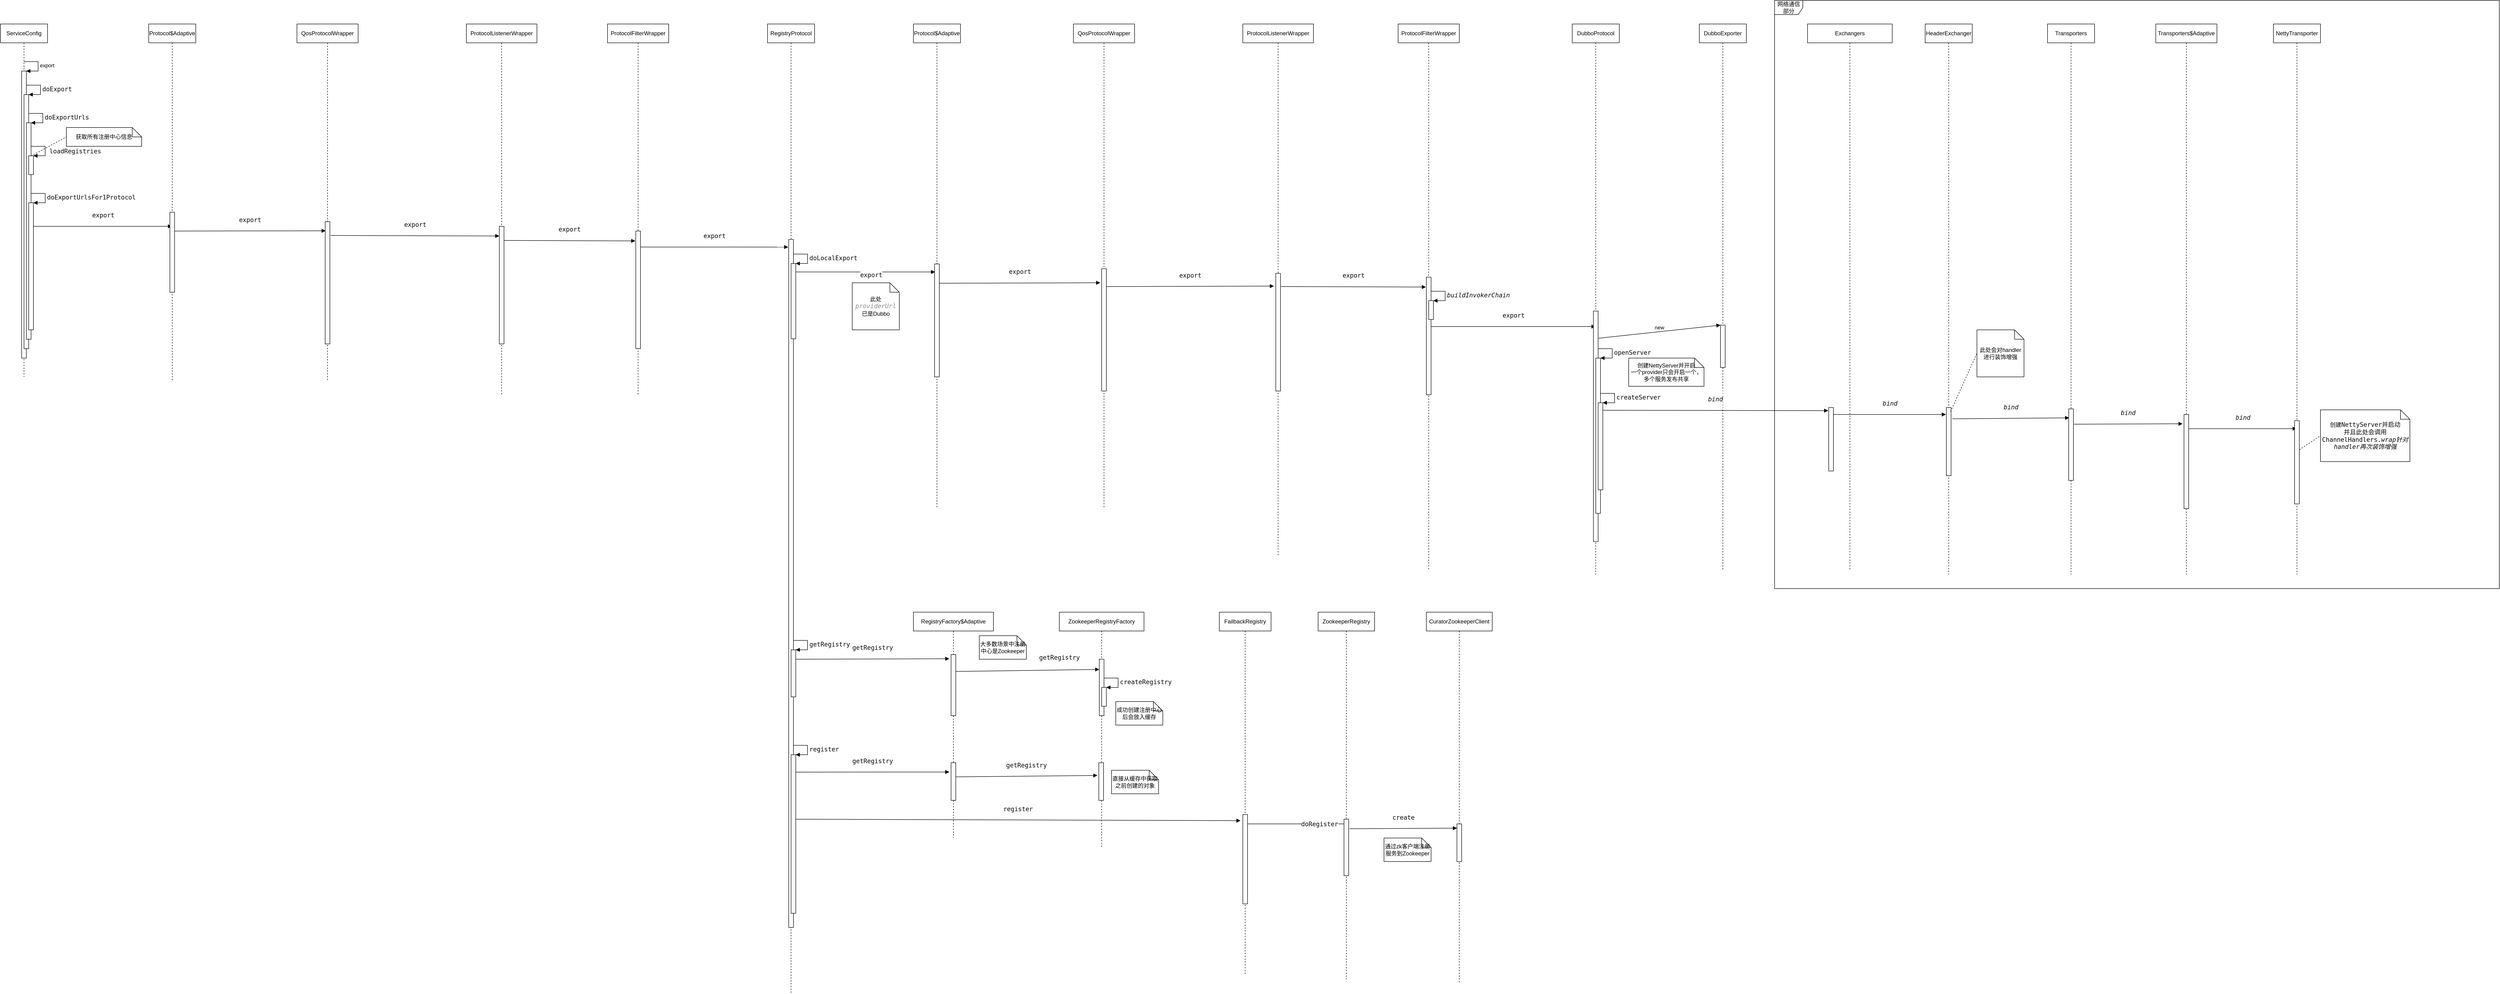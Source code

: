 <mxfile version="20.2.3" type="github">
  <diagram id="Pb9lv38IHQtQsVFljM-k" name="Page-1">
    <mxGraphModel dx="1731" dy="1007" grid="1" gridSize="10" guides="1" tooltips="1" connect="1" arrows="1" fold="1" page="1" pageScale="1" pageWidth="850" pageHeight="1100" math="0" shadow="0">
      <root>
        <mxCell id="0" />
        <mxCell id="1" parent="0" />
        <mxCell id="NNi6yRZVvPSZJpoD0l9T-1" value="ServiceConfig" style="shape=umlLifeline;perimeter=lifelinePerimeter;whiteSpace=wrap;html=1;container=1;collapsible=0;recursiveResize=0;outlineConnect=0;" vertex="1" parent="1">
          <mxGeometry x="60" y="70" width="100" height="750" as="geometry" />
        </mxCell>
        <mxCell id="NNi6yRZVvPSZJpoD0l9T-2" value="" style="html=1;points=[];perimeter=orthogonalPerimeter;" vertex="1" parent="NNi6yRZVvPSZJpoD0l9T-1">
          <mxGeometry x="45" y="100" width="10" height="610" as="geometry" />
        </mxCell>
        <mxCell id="NNi6yRZVvPSZJpoD0l9T-3" value="export" style="edgeStyle=orthogonalEdgeStyle;html=1;align=left;spacingLeft=2;endArrow=block;rounded=0;entryX=1;entryY=0;" edge="1" target="NNi6yRZVvPSZJpoD0l9T-2" parent="NNi6yRZVvPSZJpoD0l9T-1">
          <mxGeometry relative="1" as="geometry">
            <mxPoint x="50" y="80" as="sourcePoint" />
            <Array as="points">
              <mxPoint x="80" y="80" />
            </Array>
          </mxGeometry>
        </mxCell>
        <mxCell id="NNi6yRZVvPSZJpoD0l9T-4" value="" style="html=1;points=[];perimeter=orthogonalPerimeter;" vertex="1" parent="NNi6yRZVvPSZJpoD0l9T-1">
          <mxGeometry x="50" y="150" width="10" height="540" as="geometry" />
        </mxCell>
        <mxCell id="NNi6yRZVvPSZJpoD0l9T-5" value="&lt;pre style=&quot;color: rgb(8, 8, 8); font-family: &amp;quot;JetBrains Mono&amp;quot;, monospace; font-size: 9.8pt;&quot;&gt;doExport&lt;/pre&gt;" style="edgeStyle=orthogonalEdgeStyle;html=1;align=left;spacingLeft=2;endArrow=block;rounded=0;entryX=1;entryY=0;" edge="1" target="NNi6yRZVvPSZJpoD0l9T-4" parent="NNi6yRZVvPSZJpoD0l9T-1">
          <mxGeometry relative="1" as="geometry">
            <mxPoint x="55" y="130" as="sourcePoint" />
            <Array as="points">
              <mxPoint x="85" y="130" />
            </Array>
          </mxGeometry>
        </mxCell>
        <mxCell id="NNi6yRZVvPSZJpoD0l9T-6" value="" style="html=1;points=[];perimeter=orthogonalPerimeter;" vertex="1" parent="NNi6yRZVvPSZJpoD0l9T-1">
          <mxGeometry x="55" y="210" width="10" height="460" as="geometry" />
        </mxCell>
        <mxCell id="NNi6yRZVvPSZJpoD0l9T-7" value="&lt;pre style=&quot;color: rgb(8, 8, 8); font-family: &amp;quot;JetBrains Mono&amp;quot;, monospace; font-size: 9.8pt;&quot;&gt;doExportUrls&lt;/pre&gt;" style="edgeStyle=orthogonalEdgeStyle;html=1;align=left;spacingLeft=2;endArrow=block;rounded=0;entryX=1;entryY=0;" edge="1" target="NNi6yRZVvPSZJpoD0l9T-6" parent="NNi6yRZVvPSZJpoD0l9T-1">
          <mxGeometry relative="1" as="geometry">
            <mxPoint x="60" y="190" as="sourcePoint" />
            <Array as="points">
              <mxPoint x="90" y="190" />
            </Array>
          </mxGeometry>
        </mxCell>
        <mxCell id="NNi6yRZVvPSZJpoD0l9T-8" value="" style="html=1;points=[];perimeter=orthogonalPerimeter;" vertex="1" parent="NNi6yRZVvPSZJpoD0l9T-1">
          <mxGeometry x="60" y="280" width="10" height="40" as="geometry" />
        </mxCell>
        <mxCell id="NNi6yRZVvPSZJpoD0l9T-9" value="&lt;pre style=&quot;color: rgb(8, 8, 8); font-family: &amp;quot;JetBrains Mono&amp;quot;, monospace; font-size: 9.8pt;&quot;&gt;&lt;pre style=&quot;font-family: &amp;quot;JetBrains Mono&amp;quot;, monospace; font-size: 9.8pt;&quot;&gt;loadRegistries&lt;/pre&gt;&lt;/pre&gt;" style="edgeStyle=orthogonalEdgeStyle;html=1;align=left;spacingLeft=2;endArrow=block;rounded=0;entryX=1;entryY=0;" edge="1" target="NNi6yRZVvPSZJpoD0l9T-8" parent="NNi6yRZVvPSZJpoD0l9T-1">
          <mxGeometry x="0.067" y="5" relative="1" as="geometry">
            <mxPoint x="65" y="260" as="sourcePoint" />
            <Array as="points">
              <mxPoint x="95" y="260" />
            </Array>
            <mxPoint as="offset" />
          </mxGeometry>
        </mxCell>
        <mxCell id="NNi6yRZVvPSZJpoD0l9T-10" value="" style="html=1;points=[];perimeter=orthogonalPerimeter;" vertex="1" parent="NNi6yRZVvPSZJpoD0l9T-1">
          <mxGeometry x="60" y="380" width="10" height="270" as="geometry" />
        </mxCell>
        <mxCell id="NNi6yRZVvPSZJpoD0l9T-11" value="&lt;pre style=&quot;color: rgb(8, 8, 8); font-family: &amp;quot;JetBrains Mono&amp;quot;, monospace; font-size: 9.8pt;&quot;&gt;doExportUrlsFor1Protocol&lt;/pre&gt;" style="edgeStyle=orthogonalEdgeStyle;html=1;align=left;spacingLeft=2;endArrow=block;rounded=0;entryX=1;entryY=0;" edge="1" target="NNi6yRZVvPSZJpoD0l9T-10" parent="NNi6yRZVvPSZJpoD0l9T-1">
          <mxGeometry relative="1" as="geometry">
            <mxPoint x="65" y="360" as="sourcePoint" />
            <Array as="points">
              <mxPoint x="95" y="360" />
            </Array>
          </mxGeometry>
        </mxCell>
        <mxCell id="NNi6yRZVvPSZJpoD0l9T-16" value="&lt;pre style=&quot;color: rgb(8, 8, 8); font-family: &amp;quot;JetBrains Mono&amp;quot;, monospace; font-size: 9.8pt;&quot;&gt;export&lt;/pre&gt;" style="html=1;verticalAlign=bottom;endArrow=block;rounded=0;" edge="1" parent="NNi6yRZVvPSZJpoD0l9T-1" target="NNi6yRZVvPSZJpoD0l9T-14">
          <mxGeometry width="80" relative="1" as="geometry">
            <mxPoint x="70" y="430" as="sourcePoint" />
            <mxPoint x="150" y="430" as="targetPoint" />
          </mxGeometry>
        </mxCell>
        <mxCell id="NNi6yRZVvPSZJpoD0l9T-12" value="获取所有注册中心信息" style="shape=note;size=20;whiteSpace=wrap;html=1;" vertex="1" parent="1">
          <mxGeometry x="200" y="290" width="160" height="40" as="geometry" />
        </mxCell>
        <mxCell id="NNi6yRZVvPSZJpoD0l9T-13" value="" style="endArrow=none;dashed=1;html=1;rounded=0;exitX=0.5;exitY=0.013;exitDx=0;exitDy=0;exitPerimeter=0;entryX=0;entryY=0.5;entryDx=0;entryDy=0;entryPerimeter=0;" edge="1" parent="1" source="NNi6yRZVvPSZJpoD0l9T-8" target="NNi6yRZVvPSZJpoD0l9T-12">
          <mxGeometry width="50" height="50" relative="1" as="geometry">
            <mxPoint x="210" y="410" as="sourcePoint" />
            <mxPoint x="260" y="360" as="targetPoint" />
          </mxGeometry>
        </mxCell>
        <mxCell id="NNi6yRZVvPSZJpoD0l9T-14" value="Protocol$Adaptive" style="shape=umlLifeline;perimeter=lifelinePerimeter;whiteSpace=wrap;html=1;container=1;collapsible=0;recursiveResize=0;outlineConnect=0;" vertex="1" parent="1">
          <mxGeometry x="375" y="70" width="100" height="760" as="geometry" />
        </mxCell>
        <mxCell id="NNi6yRZVvPSZJpoD0l9T-15" value="" style="html=1;points=[];perimeter=orthogonalPerimeter;" vertex="1" parent="NNi6yRZVvPSZJpoD0l9T-14">
          <mxGeometry x="45" y="400" width="10" height="170" as="geometry" />
        </mxCell>
        <mxCell id="NNi6yRZVvPSZJpoD0l9T-18" value="&lt;pre style=&quot;color: rgb(8, 8, 8); font-family: &amp;quot;JetBrains Mono&amp;quot;, monospace; font-size: 9.8pt;&quot;&gt;export&lt;/pre&gt;" style="html=1;verticalAlign=bottom;endArrow=block;rounded=0;entryX=0.1;entryY=0.075;entryDx=0;entryDy=0;entryPerimeter=0;" edge="1" parent="NNi6yRZVvPSZJpoD0l9T-14" target="NNi6yRZVvPSZJpoD0l9T-19">
          <mxGeometry width="80" relative="1" as="geometry">
            <mxPoint x="55" y="440" as="sourcePoint" />
            <mxPoint x="135" y="440" as="targetPoint" />
          </mxGeometry>
        </mxCell>
        <mxCell id="NNi6yRZVvPSZJpoD0l9T-17" value="QosProtocolWrapper" style="shape=umlLifeline;perimeter=lifelinePerimeter;whiteSpace=wrap;html=1;container=1;collapsible=0;recursiveResize=0;outlineConnect=0;" vertex="1" parent="1">
          <mxGeometry x="690" y="70" width="130" height="760" as="geometry" />
        </mxCell>
        <mxCell id="NNi6yRZVvPSZJpoD0l9T-19" value="" style="html=1;points=[];perimeter=orthogonalPerimeter;" vertex="1" parent="NNi6yRZVvPSZJpoD0l9T-17">
          <mxGeometry x="60" y="420" width="10" height="260" as="geometry" />
        </mxCell>
        <mxCell id="NNi6yRZVvPSZJpoD0l9T-20" value="ProtocolListenerWrapper" style="shape=umlLifeline;perimeter=lifelinePerimeter;whiteSpace=wrap;html=1;container=1;collapsible=0;recursiveResize=0;outlineConnect=0;" vertex="1" parent="1">
          <mxGeometry x="1050" y="70" width="150" height="790" as="geometry" />
        </mxCell>
        <mxCell id="NNi6yRZVvPSZJpoD0l9T-22" value="" style="html=1;points=[];perimeter=orthogonalPerimeter;" vertex="1" parent="NNi6yRZVvPSZJpoD0l9T-20">
          <mxGeometry x="70" y="430" width="10" height="250" as="geometry" />
        </mxCell>
        <mxCell id="NNi6yRZVvPSZJpoD0l9T-25" value="&lt;pre style=&quot;color: rgb(8, 8, 8); font-family: &amp;quot;JetBrains Mono&amp;quot;, monospace; font-size: 9.8pt;&quot;&gt;export&lt;/pre&gt;" style="html=1;verticalAlign=bottom;endArrow=block;rounded=0;entryX=-0.1;entryY=0.084;entryDx=0;entryDy=0;entryPerimeter=0;" edge="1" parent="NNi6yRZVvPSZJpoD0l9T-20" target="NNi6yRZVvPSZJpoD0l9T-24">
          <mxGeometry width="80" relative="1" as="geometry">
            <mxPoint x="80" y="460" as="sourcePoint" />
            <mxPoint x="160" y="460" as="targetPoint" />
          </mxGeometry>
        </mxCell>
        <mxCell id="NNi6yRZVvPSZJpoD0l9T-21" value="ProtocolFilterWrapper" style="shape=umlLifeline;perimeter=lifelinePerimeter;whiteSpace=wrap;html=1;container=1;collapsible=0;recursiveResize=0;outlineConnect=0;" vertex="1" parent="1">
          <mxGeometry x="1350" y="70" width="130" height="790" as="geometry" />
        </mxCell>
        <mxCell id="NNi6yRZVvPSZJpoD0l9T-24" value="" style="html=1;points=[];perimeter=orthogonalPerimeter;" vertex="1" parent="NNi6yRZVvPSZJpoD0l9T-21">
          <mxGeometry x="60" y="440" width="10" height="250" as="geometry" />
        </mxCell>
        <mxCell id="NNi6yRZVvPSZJpoD0l9T-28" value="&lt;pre style=&quot;color: rgb(8, 8, 8); font-family: &amp;quot;JetBrains Mono&amp;quot;, monospace; font-size: 9.8pt;&quot;&gt;export&lt;/pre&gt;" style="html=1;verticalAlign=bottom;endArrow=block;rounded=0;entryX=-0.1;entryY=0.088;entryDx=0;entryDy=0;entryPerimeter=0;" edge="1" parent="NNi6yRZVvPSZJpoD0l9T-21">
          <mxGeometry width="80" relative="1" as="geometry">
            <mxPoint x="70" y="474" as="sourcePoint" />
            <mxPoint x="384" y="474.08" as="targetPoint" />
          </mxGeometry>
        </mxCell>
        <mxCell id="NNi6yRZVvPSZJpoD0l9T-23" value="&lt;pre style=&quot;color: rgb(8, 8, 8); font-family: &amp;quot;JetBrains Mono&amp;quot;, monospace; font-size: 9.8pt;&quot;&gt;export&lt;/pre&gt;" style="html=1;verticalAlign=bottom;endArrow=block;rounded=0;entryX=0;entryY=0.082;entryDx=0;entryDy=0;entryPerimeter=0;exitX=1.2;exitY=0.113;exitDx=0;exitDy=0;exitPerimeter=0;" edge="1" parent="1" source="NNi6yRZVvPSZJpoD0l9T-19" target="NNi6yRZVvPSZJpoD0l9T-22">
          <mxGeometry width="80" relative="1" as="geometry">
            <mxPoint x="780" y="521" as="sourcePoint" />
            <mxPoint x="860" y="520" as="targetPoint" />
          </mxGeometry>
        </mxCell>
        <mxCell id="NNi6yRZVvPSZJpoD0l9T-26" value="RegistryProtocol" style="shape=umlLifeline;perimeter=lifelinePerimeter;whiteSpace=wrap;html=1;container=1;collapsible=0;recursiveResize=0;outlineConnect=0;" vertex="1" parent="1">
          <mxGeometry x="1690" y="70" width="100" height="2060" as="geometry" />
        </mxCell>
        <mxCell id="NNi6yRZVvPSZJpoD0l9T-27" value="" style="html=1;points=[];perimeter=orthogonalPerimeter;" vertex="1" parent="NNi6yRZVvPSZJpoD0l9T-26">
          <mxGeometry x="45" y="458" width="10" height="1462" as="geometry" />
        </mxCell>
        <mxCell id="NNi6yRZVvPSZJpoD0l9T-31" value="" style="html=1;points=[];perimeter=orthogonalPerimeter;" vertex="1" parent="NNi6yRZVvPSZJpoD0l9T-26">
          <mxGeometry x="50" y="509" width="10" height="160" as="geometry" />
        </mxCell>
        <mxCell id="NNi6yRZVvPSZJpoD0l9T-32" value="&lt;pre style=&quot;color: rgb(8, 8, 8); font-family: &amp;quot;JetBrains Mono&amp;quot;, monospace; font-size: 9.8pt;&quot;&gt;doLocalExport&lt;/pre&gt;" style="edgeStyle=orthogonalEdgeStyle;html=1;align=left;spacingLeft=2;endArrow=block;rounded=0;entryX=1;entryY=0;" edge="1" target="NNi6yRZVvPSZJpoD0l9T-31" parent="NNi6yRZVvPSZJpoD0l9T-26">
          <mxGeometry relative="1" as="geometry">
            <mxPoint x="55" y="489" as="sourcePoint" />
            <Array as="points">
              <mxPoint x="85" y="489" />
            </Array>
          </mxGeometry>
        </mxCell>
        <mxCell id="NNi6yRZVvPSZJpoD0l9T-35" value="&lt;pre style=&quot;color: rgb(8, 8, 8); font-family: &amp;quot;JetBrains Mono&amp;quot;, monospace; font-size: 9.8pt;&quot;&gt;export&lt;/pre&gt;" style="html=1;verticalAlign=bottom;endArrow=block;rounded=0;entryX=0.1;entryY=0.067;entryDx=0;entryDy=0;entryPerimeter=0;" edge="1" parent="NNi6yRZVvPSZJpoD0l9T-26">
          <mxGeometry x="0.081" y="-30" width="80" relative="1" as="geometry">
            <mxPoint x="60" y="527" as="sourcePoint" />
            <mxPoint x="356" y="527.05" as="targetPoint" />
            <mxPoint as="offset" />
          </mxGeometry>
        </mxCell>
        <mxCell id="NNi6yRZVvPSZJpoD0l9T-80" value="" style="html=1;points=[];perimeter=orthogonalPerimeter;rounded=0;shadow=0;glass=0;sketch=0;fillStyle=auto;fillColor=default;gradientColor=none;" vertex="1" parent="NNi6yRZVvPSZJpoD0l9T-26">
          <mxGeometry x="50" y="1553" width="10" height="337" as="geometry" />
        </mxCell>
        <mxCell id="NNi6yRZVvPSZJpoD0l9T-81" value="&lt;pre style=&quot;color: rgb(8, 8, 8); font-family: &amp;quot;JetBrains Mono&amp;quot;, monospace; font-size: 9.8pt;&quot;&gt;register&lt;/pre&gt;" style="edgeStyle=orthogonalEdgeStyle;html=1;align=left;spacingLeft=2;endArrow=block;rounded=0;entryX=1;entryY=0;" edge="1" target="NNi6yRZVvPSZJpoD0l9T-80" parent="NNi6yRZVvPSZJpoD0l9T-26">
          <mxGeometry relative="1" as="geometry">
            <mxPoint x="55" y="1533" as="sourcePoint" />
            <Array as="points">
              <mxPoint x="85" y="1533" />
            </Array>
          </mxGeometry>
        </mxCell>
        <mxCell id="NNi6yRZVvPSZJpoD0l9T-82" value="" style="html=1;points=[];perimeter=orthogonalPerimeter;rounded=0;shadow=0;glass=0;sketch=0;fillStyle=auto;fillColor=default;gradientColor=none;" vertex="1" parent="NNi6yRZVvPSZJpoD0l9T-26">
          <mxGeometry x="50" y="1330" width="10" height="100" as="geometry" />
        </mxCell>
        <mxCell id="NNi6yRZVvPSZJpoD0l9T-83" value="&lt;pre style=&quot;color: rgb(8, 8, 8); font-family: &amp;quot;JetBrains Mono&amp;quot;, monospace; font-size: 9.8pt;&quot;&gt;getRegistry&lt;/pre&gt;" style="edgeStyle=orthogonalEdgeStyle;html=1;align=left;spacingLeft=2;endArrow=block;rounded=0;entryX=1;entryY=0;" edge="1" target="NNi6yRZVvPSZJpoD0l9T-82" parent="NNi6yRZVvPSZJpoD0l9T-26">
          <mxGeometry relative="1" as="geometry">
            <mxPoint x="55" y="1310" as="sourcePoint" />
            <Array as="points">
              <mxPoint x="85" y="1310" />
            </Array>
          </mxGeometry>
        </mxCell>
        <mxCell id="NNi6yRZVvPSZJpoD0l9T-86" value="&lt;pre style=&quot;color: rgb(8, 8, 8); font-family: &amp;quot;JetBrains Mono&amp;quot;, monospace; font-size: 9.8pt;&quot;&gt;getRegistry&lt;/pre&gt;" style="html=1;verticalAlign=bottom;endArrow=block;rounded=0;entryX=-0.367;entryY=0.069;entryDx=0;entryDy=0;entryPerimeter=0;" edge="1" parent="NNi6yRZVvPSZJpoD0l9T-26" target="NNi6yRZVvPSZJpoD0l9T-85">
          <mxGeometry width="80" relative="1" as="geometry">
            <mxPoint x="60" y="1350" as="sourcePoint" />
            <mxPoint x="140" y="1350" as="targetPoint" />
          </mxGeometry>
        </mxCell>
        <mxCell id="NNi6yRZVvPSZJpoD0l9T-94" value="&lt;pre style=&quot;color: rgb(8, 8, 8); font-family: &amp;quot;JetBrains Mono&amp;quot;, monospace; font-size: 9.8pt;&quot;&gt;getRegistry&lt;/pre&gt;" style="html=1;verticalAlign=bottom;endArrow=block;rounded=0;entryX=-0.367;entryY=0.246;entryDx=0;entryDy=0;entryPerimeter=0;" edge="1" parent="NNi6yRZVvPSZJpoD0l9T-26" target="NNi6yRZVvPSZJpoD0l9T-93">
          <mxGeometry width="80" relative="1" as="geometry">
            <mxPoint x="60" y="1590" as="sourcePoint" />
            <mxPoint x="140" y="1590" as="targetPoint" />
          </mxGeometry>
        </mxCell>
        <mxCell id="NNi6yRZVvPSZJpoD0l9T-102" value="&lt;pre style=&quot;color: rgb(8, 8, 8); font-family: &amp;quot;JetBrains Mono&amp;quot;, monospace; font-size: 9.8pt;&quot;&gt;register&lt;/pre&gt;" style="html=1;verticalAlign=bottom;endArrow=block;rounded=0;entryX=-0.5;entryY=0.069;entryDx=0;entryDy=0;entryPerimeter=0;" edge="1" parent="NNi6yRZVvPSZJpoD0l9T-26" target="NNi6yRZVvPSZJpoD0l9T-101">
          <mxGeometry width="80" relative="1" as="geometry">
            <mxPoint x="60" y="1690" as="sourcePoint" />
            <mxPoint x="140" y="1690" as="targetPoint" />
          </mxGeometry>
        </mxCell>
        <mxCell id="NNi6yRZVvPSZJpoD0l9T-33" value="Protocol$Adaptive" style="shape=umlLifeline;perimeter=lifelinePerimeter;whiteSpace=wrap;html=1;container=1;collapsible=0;recursiveResize=0;outlineConnect=0;" vertex="1" parent="1">
          <mxGeometry x="2000" y="70" width="100" height="1030" as="geometry" />
        </mxCell>
        <mxCell id="NNi6yRZVvPSZJpoD0l9T-34" value="" style="html=1;points=[];perimeter=orthogonalPerimeter;" vertex="1" parent="NNi6yRZVvPSZJpoD0l9T-33">
          <mxGeometry x="45" y="510" width="10" height="240" as="geometry" />
        </mxCell>
        <mxCell id="NNi6yRZVvPSZJpoD0l9T-36" value="此处&lt;span style=&quot;color: rgb(140, 140, 140); font-style: italic; background-color: rgb(255, 255, 255); font-family: &amp;quot;JetBrains Mono&amp;quot;, monospace; font-size: 9.8pt;&quot;&gt;providerUrl&lt;br&gt;&lt;/span&gt;已是Dubbo&lt;span style=&quot;color: rgb(140, 140, 140); font-style: italic; background-color: rgb(255, 255, 255); font-family: &amp;quot;JetBrains Mono&amp;quot;, monospace; font-size: 9.8pt;&quot;&gt;&lt;br&gt;&lt;/span&gt;" style="shape=note;size=20;whiteSpace=wrap;html=1;" vertex="1" parent="1">
          <mxGeometry x="1870" y="620" width="100" height="100" as="geometry" />
        </mxCell>
        <mxCell id="NNi6yRZVvPSZJpoD0l9T-37" value="QosProtocolWrapper" style="shape=umlLifeline;perimeter=lifelinePerimeter;whiteSpace=wrap;html=1;container=1;collapsible=0;recursiveResize=0;outlineConnect=0;" vertex="1" parent="1">
          <mxGeometry x="2340" y="70" width="130" height="1030" as="geometry" />
        </mxCell>
        <mxCell id="NNi6yRZVvPSZJpoD0l9T-38" value="" style="html=1;points=[];perimeter=orthogonalPerimeter;" vertex="1" parent="NNi6yRZVvPSZJpoD0l9T-37">
          <mxGeometry x="60" y="520" width="10" height="260" as="geometry" />
        </mxCell>
        <mxCell id="NNi6yRZVvPSZJpoD0l9T-48" value="&lt;pre style=&quot;color: rgb(8, 8, 8); font-family: &amp;quot;JetBrains Mono&amp;quot;, monospace; font-size: 9.8pt;&quot;&gt;export&lt;/pre&gt;" style="html=1;verticalAlign=bottom;endArrow=block;rounded=0;entryX=-0.4;entryY=0.108;entryDx=0;entryDy=0;entryPerimeter=0;" edge="1" parent="NNi6yRZVvPSZJpoD0l9T-37" target="NNi6yRZVvPSZJpoD0l9T-40">
          <mxGeometry width="80" relative="1" as="geometry">
            <mxPoint x="70" y="558" as="sourcePoint" />
            <mxPoint x="150" y="558" as="targetPoint" />
          </mxGeometry>
        </mxCell>
        <mxCell id="NNi6yRZVvPSZJpoD0l9T-39" value="ProtocolListenerWrapper" style="shape=umlLifeline;perimeter=lifelinePerimeter;whiteSpace=wrap;html=1;container=1;collapsible=0;recursiveResize=0;outlineConnect=0;" vertex="1" parent="1">
          <mxGeometry x="2700" y="70" width="150" height="1130" as="geometry" />
        </mxCell>
        <mxCell id="NNi6yRZVvPSZJpoD0l9T-40" value="" style="html=1;points=[];perimeter=orthogonalPerimeter;" vertex="1" parent="NNi6yRZVvPSZJpoD0l9T-39">
          <mxGeometry x="70" y="530" width="10" height="250" as="geometry" />
        </mxCell>
        <mxCell id="NNi6yRZVvPSZJpoD0l9T-42" value="ProtocolFilterWrapper" style="shape=umlLifeline;perimeter=lifelinePerimeter;whiteSpace=wrap;html=1;container=1;collapsible=0;recursiveResize=0;outlineConnect=0;" vertex="1" parent="1">
          <mxGeometry x="3030" y="70" width="130" height="1160" as="geometry" />
        </mxCell>
        <mxCell id="NNi6yRZVvPSZJpoD0l9T-43" value="" style="html=1;points=[];perimeter=orthogonalPerimeter;" vertex="1" parent="NNi6yRZVvPSZJpoD0l9T-42">
          <mxGeometry x="60" y="538" width="10" height="250" as="geometry" />
        </mxCell>
        <mxCell id="NNi6yRZVvPSZJpoD0l9T-44" value="&lt;pre style=&quot;color: rgb(8, 8, 8); font-family: &amp;quot;JetBrains Mono&amp;quot;, monospace; font-size: 9.8pt;&quot;&gt;export&lt;/pre&gt;" style="html=1;verticalAlign=bottom;endArrow=block;rounded=0;" edge="1" parent="NNi6yRZVvPSZJpoD0l9T-42" target="NNi6yRZVvPSZJpoD0l9T-49">
          <mxGeometry width="80" relative="1" as="geometry">
            <mxPoint x="70" y="643" as="sourcePoint" />
            <mxPoint x="384" y="643.08" as="targetPoint" />
          </mxGeometry>
        </mxCell>
        <mxCell id="NNi6yRZVvPSZJpoD0l9T-45" value="" style="html=1;points=[];perimeter=orthogonalPerimeter;" vertex="1" parent="NNi6yRZVvPSZJpoD0l9T-42">
          <mxGeometry x="65" y="588" width="10" height="40" as="geometry" />
        </mxCell>
        <mxCell id="NNi6yRZVvPSZJpoD0l9T-46" value="&lt;pre style=&quot;color: rgb(8, 8, 8); font-family: &amp;quot;JetBrains Mono&amp;quot;, monospace; font-size: 9.8pt;&quot;&gt;&lt;span style=&quot;font-style:italic;&quot;&gt;buildInvokerChain&lt;/span&gt;&lt;/pre&gt;" style="edgeStyle=orthogonalEdgeStyle;html=1;align=left;spacingLeft=2;endArrow=block;rounded=0;entryX=1;entryY=0;" edge="1" parent="NNi6yRZVvPSZJpoD0l9T-42" target="NNi6yRZVvPSZJpoD0l9T-45">
          <mxGeometry relative="1" as="geometry">
            <mxPoint x="70" y="568" as="sourcePoint" />
            <Array as="points">
              <mxPoint x="100" y="568" />
            </Array>
          </mxGeometry>
        </mxCell>
        <mxCell id="NNi6yRZVvPSZJpoD0l9T-47" value="&lt;pre style=&quot;color: rgb(8, 8, 8); font-family: &amp;quot;JetBrains Mono&amp;quot;, monospace; font-size: 9.8pt;&quot;&gt;export&lt;/pre&gt;" style="html=1;verticalAlign=bottom;endArrow=block;rounded=0;exitX=1;exitY=0.171;exitDx=0;exitDy=0;exitPerimeter=0;entryX=-0.3;entryY=0.115;entryDx=0;entryDy=0;entryPerimeter=0;" edge="1" parent="1" source="NNi6yRZVvPSZJpoD0l9T-34" target="NNi6yRZVvPSZJpoD0l9T-38">
          <mxGeometry width="80" relative="1" as="geometry">
            <mxPoint x="2070" y="620" as="sourcePoint" />
            <mxPoint x="2150" y="620" as="targetPoint" />
          </mxGeometry>
        </mxCell>
        <mxCell id="NNi6yRZVvPSZJpoD0l9T-41" value="&lt;pre style=&quot;color: rgb(8, 8, 8); font-family: &amp;quot;JetBrains Mono&amp;quot;, monospace; font-size: 9.8pt;&quot;&gt;export&lt;/pre&gt;" style="html=1;verticalAlign=bottom;endArrow=block;rounded=0;entryX=-0.1;entryY=0.084;entryDx=0;entryDy=0;entryPerimeter=0;exitX=1.1;exitY=0.112;exitDx=0;exitDy=0;exitPerimeter=0;" edge="1" parent="1" target="NNi6yRZVvPSZJpoD0l9T-43" source="NNi6yRZVvPSZJpoD0l9T-40">
          <mxGeometry width="80" relative="1" as="geometry">
            <mxPoint x="2810" y="629" as="sourcePoint" />
            <mxPoint x="2860" y="530" as="targetPoint" />
          </mxGeometry>
        </mxCell>
        <mxCell id="NNi6yRZVvPSZJpoD0l9T-49" value="DubboProtocol" style="shape=umlLifeline;perimeter=lifelinePerimeter;whiteSpace=wrap;html=1;container=1;collapsible=0;recursiveResize=0;outlineConnect=0;" vertex="1" parent="1">
          <mxGeometry x="3400" y="70" width="100" height="1170" as="geometry" />
        </mxCell>
        <mxCell id="NNi6yRZVvPSZJpoD0l9T-50" value="" style="html=1;points=[];perimeter=orthogonalPerimeter;" vertex="1" parent="NNi6yRZVvPSZJpoD0l9T-49">
          <mxGeometry x="45" y="610" width="10" height="490" as="geometry" />
        </mxCell>
        <mxCell id="NNi6yRZVvPSZJpoD0l9T-54" value="" style="html=1;points=[];perimeter=orthogonalPerimeter;" vertex="1" parent="NNi6yRZVvPSZJpoD0l9T-49">
          <mxGeometry x="50" y="710" width="10" height="330" as="geometry" />
        </mxCell>
        <mxCell id="NNi6yRZVvPSZJpoD0l9T-55" value="&lt;pre style=&quot;color: rgb(8, 8, 8); font-family: &amp;quot;JetBrains Mono&amp;quot;, monospace; font-size: 9.8pt;&quot;&gt;openServer&lt;/pre&gt;" style="edgeStyle=orthogonalEdgeStyle;html=1;align=left;spacingLeft=2;endArrow=block;rounded=0;entryX=1;entryY=0;" edge="1" target="NNi6yRZVvPSZJpoD0l9T-54" parent="NNi6yRZVvPSZJpoD0l9T-49">
          <mxGeometry relative="1" as="geometry">
            <mxPoint x="55" y="690" as="sourcePoint" />
            <Array as="points">
              <mxPoint x="85" y="690" />
            </Array>
          </mxGeometry>
        </mxCell>
        <mxCell id="NNi6yRZVvPSZJpoD0l9T-57" value="" style="html=1;points=[];perimeter=orthogonalPerimeter;" vertex="1" parent="NNi6yRZVvPSZJpoD0l9T-49">
          <mxGeometry x="55" y="805" width="10" height="185" as="geometry" />
        </mxCell>
        <mxCell id="NNi6yRZVvPSZJpoD0l9T-58" value="&lt;pre style=&quot;color: rgb(8, 8, 8); font-family: &amp;quot;JetBrains Mono&amp;quot;, monospace; font-size: 9.8pt;&quot;&gt;createServer&lt;/pre&gt;" style="edgeStyle=orthogonalEdgeStyle;html=1;align=left;spacingLeft=2;endArrow=block;rounded=0;entryX=1;entryY=0;" edge="1" target="NNi6yRZVvPSZJpoD0l9T-57" parent="NNi6yRZVvPSZJpoD0l9T-49">
          <mxGeometry relative="1" as="geometry">
            <mxPoint x="60" y="785" as="sourcePoint" />
            <Array as="points">
              <mxPoint x="90" y="785" />
            </Array>
          </mxGeometry>
        </mxCell>
        <mxCell id="NNi6yRZVvPSZJpoD0l9T-51" value="DubboExporter" style="shape=umlLifeline;perimeter=lifelinePerimeter;whiteSpace=wrap;html=1;container=1;collapsible=0;recursiveResize=0;outlineConnect=0;" vertex="1" parent="1">
          <mxGeometry x="3670" y="70" width="100" height="1160" as="geometry" />
        </mxCell>
        <mxCell id="NNi6yRZVvPSZJpoD0l9T-52" value="" style="html=1;points=[];perimeter=orthogonalPerimeter;" vertex="1" parent="NNi6yRZVvPSZJpoD0l9T-51">
          <mxGeometry x="45" y="640" width="10" height="90" as="geometry" />
        </mxCell>
        <mxCell id="NNi6yRZVvPSZJpoD0l9T-53" value="new" style="html=1;verticalAlign=bottom;endArrow=block;rounded=0;exitX=1.1;exitY=0.118;exitDx=0;exitDy=0;exitPerimeter=0;entryX=0;entryY=0;entryDx=0;entryDy=0;entryPerimeter=0;" edge="1" parent="1" source="NNi6yRZVvPSZJpoD0l9T-50" target="NNi6yRZVvPSZJpoD0l9T-52">
          <mxGeometry width="80" relative="1" as="geometry">
            <mxPoint x="3460" y="720" as="sourcePoint" />
            <mxPoint x="3540" y="720" as="targetPoint" />
          </mxGeometry>
        </mxCell>
        <mxCell id="NNi6yRZVvPSZJpoD0l9T-56" value="创建NettyServer并开启&lt;br&gt;一个provider只会开启一个，多个服务发布共享" style="shape=note;size=20;whiteSpace=wrap;html=1;" vertex="1" parent="1">
          <mxGeometry x="3520" y="780" width="160" height="60" as="geometry" />
        </mxCell>
        <mxCell id="NNi6yRZVvPSZJpoD0l9T-59" value="Exchangers" style="shape=umlLifeline;perimeter=lifelinePerimeter;whiteSpace=wrap;html=1;container=1;collapsible=0;recursiveResize=0;outlineConnect=0;" vertex="1" parent="1">
          <mxGeometry x="3900" y="70" width="180" height="1160" as="geometry" />
        </mxCell>
        <mxCell id="NNi6yRZVvPSZJpoD0l9T-60" value="" style="html=1;points=[];perimeter=orthogonalPerimeter;" vertex="1" parent="NNi6yRZVvPSZJpoD0l9T-59">
          <mxGeometry x="45" y="815" width="10" height="135" as="geometry" />
        </mxCell>
        <mxCell id="NNi6yRZVvPSZJpoD0l9T-61" value="&lt;pre style=&quot;color: rgb(8, 8, 8); font-family: &amp;quot;JetBrains Mono&amp;quot;, monospace; font-size: 9.8pt;&quot;&gt;&lt;span style=&quot;font-style:italic;&quot;&gt;bind&lt;/span&gt;&lt;/pre&gt;" style="html=1;verticalAlign=bottom;endArrow=block;rounded=0;exitX=1;exitY=0.086;exitDx=0;exitDy=0;exitPerimeter=0;entryX=-0.1;entryY=0.05;entryDx=0;entryDy=0;entryPerimeter=0;" edge="1" parent="1" source="NNi6yRZVvPSZJpoD0l9T-57" target="NNi6yRZVvPSZJpoD0l9T-60">
          <mxGeometry width="80" relative="1" as="geometry">
            <mxPoint x="3470" y="890" as="sourcePoint" />
            <mxPoint x="3550" y="890" as="targetPoint" />
          </mxGeometry>
        </mxCell>
        <mxCell id="NNi6yRZVvPSZJpoD0l9T-62" value="HeaderExchanger" style="shape=umlLifeline;perimeter=lifelinePerimeter;whiteSpace=wrap;html=1;container=1;collapsible=0;recursiveResize=0;outlineConnect=0;" vertex="1" parent="1">
          <mxGeometry x="4150" y="70" width="100" height="1170" as="geometry" />
        </mxCell>
        <mxCell id="NNi6yRZVvPSZJpoD0l9T-63" value="" style="html=1;points=[];perimeter=orthogonalPerimeter;" vertex="1" parent="NNi6yRZVvPSZJpoD0l9T-62">
          <mxGeometry x="45" y="815" width="10" height="145" as="geometry" />
        </mxCell>
        <mxCell id="NNi6yRZVvPSZJpoD0l9T-64" value="&lt;pre style=&quot;color: rgb(8, 8, 8); font-family: &amp;quot;JetBrains Mono&amp;quot;, monospace; font-size: 9.8pt;&quot;&gt;&lt;span style=&quot;font-style:italic;&quot;&gt;bind&lt;/span&gt;&lt;/pre&gt;" style="html=1;verticalAlign=bottom;endArrow=block;rounded=0;entryX=-0.1;entryY=0.103;entryDx=0;entryDy=0;entryPerimeter=0;" edge="1" parent="1" source="NNi6yRZVvPSZJpoD0l9T-60" target="NNi6yRZVvPSZJpoD0l9T-63">
          <mxGeometry width="80" relative="1" as="geometry">
            <mxPoint x="3960" y="900" as="sourcePoint" />
            <mxPoint x="4040" y="900" as="targetPoint" />
          </mxGeometry>
        </mxCell>
        <mxCell id="NNi6yRZVvPSZJpoD0l9T-65" value="Transporters" style="shape=umlLifeline;perimeter=lifelinePerimeter;whiteSpace=wrap;html=1;container=1;collapsible=0;recursiveResize=0;outlineConnect=0;" vertex="1" parent="1">
          <mxGeometry x="4410" y="70" width="100" height="1170" as="geometry" />
        </mxCell>
        <mxCell id="NNi6yRZVvPSZJpoD0l9T-66" value="" style="html=1;points=[];perimeter=orthogonalPerimeter;" vertex="1" parent="NNi6yRZVvPSZJpoD0l9T-65">
          <mxGeometry x="45" y="818" width="10" height="152" as="geometry" />
        </mxCell>
        <mxCell id="NNi6yRZVvPSZJpoD0l9T-67" value="&lt;pre style=&quot;color: rgb(8, 8, 8); font-family: &amp;quot;JetBrains Mono&amp;quot;, monospace; font-size: 9.8pt;&quot;&gt;&lt;span style=&quot;font-style: italic;&quot;&gt;bind&lt;/span&gt;&lt;/pre&gt;" style="html=1;verticalAlign=bottom;endArrow=block;rounded=0;exitX=1.3;exitY=0.166;exitDx=0;exitDy=0;exitPerimeter=0;entryX=0.1;entryY=0.125;entryDx=0;entryDy=0;entryPerimeter=0;" edge="1" parent="1" source="NNi6yRZVvPSZJpoD0l9T-63" target="NNi6yRZVvPSZJpoD0l9T-66">
          <mxGeometry width="80" relative="1" as="geometry">
            <mxPoint x="4210" y="910" as="sourcePoint" />
            <mxPoint x="4290" y="910" as="targetPoint" />
          </mxGeometry>
        </mxCell>
        <mxCell id="NNi6yRZVvPSZJpoD0l9T-68" value="Transporters$Adaptive" style="shape=umlLifeline;perimeter=lifelinePerimeter;whiteSpace=wrap;html=1;container=1;collapsible=0;recursiveResize=0;outlineConnect=0;" vertex="1" parent="1">
          <mxGeometry x="4640" y="70" width="130" height="1170" as="geometry" />
        </mxCell>
        <mxCell id="NNi6yRZVvPSZJpoD0l9T-69" value="" style="html=1;points=[];perimeter=orthogonalPerimeter;" vertex="1" parent="NNi6yRZVvPSZJpoD0l9T-68">
          <mxGeometry x="60" y="830" width="10" height="200" as="geometry" />
        </mxCell>
        <mxCell id="NNi6yRZVvPSZJpoD0l9T-73" value="&lt;pre style=&quot;color: rgb(8, 8, 8); font-family: &amp;quot;JetBrains Mono&amp;quot;, monospace; font-size: 9.8pt;&quot;&gt;&lt;span style=&quot;font-style: italic;&quot;&gt;bind&lt;/span&gt;&lt;/pre&gt;" style="html=1;verticalAlign=bottom;endArrow=block;rounded=0;" edge="1" parent="NNi6yRZVvPSZJpoD0l9T-68" target="NNi6yRZVvPSZJpoD0l9T-71">
          <mxGeometry width="80" relative="1" as="geometry">
            <mxPoint x="70" y="860" as="sourcePoint" />
            <mxPoint x="150" y="860" as="targetPoint" />
          </mxGeometry>
        </mxCell>
        <mxCell id="NNi6yRZVvPSZJpoD0l9T-70" value="&lt;pre style=&quot;color: rgb(8, 8, 8); font-family: &amp;quot;JetBrains Mono&amp;quot;, monospace; font-size: 9.8pt;&quot;&gt;&lt;span style=&quot;font-style: italic;&quot;&gt;bind&lt;/span&gt;&lt;/pre&gt;" style="html=1;verticalAlign=bottom;endArrow=block;rounded=0;exitX=1.1;exitY=0.214;exitDx=0;exitDy=0;exitPerimeter=0;entryX=-0.3;entryY=0.098;entryDx=0;entryDy=0;entryPerimeter=0;" edge="1" parent="1" source="NNi6yRZVvPSZJpoD0l9T-66" target="NNi6yRZVvPSZJpoD0l9T-69">
          <mxGeometry width="80" relative="1" as="geometry">
            <mxPoint x="4470" y="920" as="sourcePoint" />
            <mxPoint x="4550" y="920" as="targetPoint" />
          </mxGeometry>
        </mxCell>
        <mxCell id="NNi6yRZVvPSZJpoD0l9T-71" value="NettyTransporter" style="shape=umlLifeline;perimeter=lifelinePerimeter;whiteSpace=wrap;html=1;container=1;collapsible=0;recursiveResize=0;outlineConnect=0;" vertex="1" parent="1">
          <mxGeometry x="4890" y="70" width="100" height="1170" as="geometry" />
        </mxCell>
        <mxCell id="NNi6yRZVvPSZJpoD0l9T-72" value="" style="html=1;points=[];perimeter=orthogonalPerimeter;" vertex="1" parent="NNi6yRZVvPSZJpoD0l9T-71">
          <mxGeometry x="45" y="843" width="10" height="177" as="geometry" />
        </mxCell>
        <mxCell id="NNi6yRZVvPSZJpoD0l9T-75" value="创建&lt;span style=&quot;background-color: rgb(255, 255, 255); color: rgb(8, 8, 8); font-family: &amp;quot;JetBrains Mono&amp;quot;, monospace; font-size: 9.8pt;&quot;&gt;NettyServer并启动&lt;br&gt;并且此处会调用&lt;/span&gt;&lt;span style=&quot;font-family: &amp;quot;JetBrains Mono&amp;quot;, monospace; font-size: 9.8pt;&quot;&gt;ChannelHandlers&lt;/span&gt;&lt;span style=&quot;background-color: rgb(255, 255, 255); color: rgb(8, 8, 8); font-family: &amp;quot;JetBrains Mono&amp;quot;, monospace; font-size: 9.8pt;&quot;&gt;.&lt;/span&gt;&lt;span style=&quot;color: rgb(8, 8, 8); font-family: &amp;quot;JetBrains Mono&amp;quot;, monospace; font-size: 9.8pt; font-style: italic;&quot;&gt;wrap针对handler再次装饰增强&lt;/span&gt;" style="shape=note;size=20;whiteSpace=wrap;html=1;" vertex="1" parent="1">
          <mxGeometry x="4990" y="890" width="190" height="110" as="geometry" />
        </mxCell>
        <mxCell id="NNi6yRZVvPSZJpoD0l9T-76" value="" style="endArrow=none;dashed=1;html=1;rounded=0;entryX=0;entryY=0.5;entryDx=0;entryDy=0;entryPerimeter=0;exitX=1;exitY=0.35;exitDx=0;exitDy=0;exitPerimeter=0;" edge="1" parent="1" source="NNi6yRZVvPSZJpoD0l9T-72" target="NNi6yRZVvPSZJpoD0l9T-75">
          <mxGeometry width="50" height="50" relative="1" as="geometry">
            <mxPoint x="4950" y="1030" as="sourcePoint" />
            <mxPoint x="5000" y="980" as="targetPoint" />
          </mxGeometry>
        </mxCell>
        <mxCell id="NNi6yRZVvPSZJpoD0l9T-77" value="此处会对handler进行装饰增强" style="shape=note;size=20;whiteSpace=wrap;html=1;" vertex="1" parent="1">
          <mxGeometry x="4260" y="720" width="100" height="100" as="geometry" />
        </mxCell>
        <mxCell id="NNi6yRZVvPSZJpoD0l9T-78" value="" style="endArrow=none;dashed=1;html=1;rounded=0;exitX=0.9;exitY=0.059;exitDx=0;exitDy=0;exitPerimeter=0;entryX=0;entryY=0.5;entryDx=0;entryDy=0;entryPerimeter=0;" edge="1" parent="1" source="NNi6yRZVvPSZJpoD0l9T-63" target="NNi6yRZVvPSZJpoD0l9T-77">
          <mxGeometry width="50" height="50" relative="1" as="geometry">
            <mxPoint x="4220" y="860" as="sourcePoint" />
            <mxPoint x="4270" y="810" as="targetPoint" />
          </mxGeometry>
        </mxCell>
        <mxCell id="NNi6yRZVvPSZJpoD0l9T-79" value="网络通信部分" style="shape=umlFrame;whiteSpace=wrap;html=1;" vertex="1" parent="1">
          <mxGeometry x="3830" y="20" width="1540" height="1250" as="geometry" />
        </mxCell>
        <mxCell id="NNi6yRZVvPSZJpoD0l9T-84" value="RegistryFactory$Adaptive" style="shape=umlLifeline;perimeter=lifelinePerimeter;whiteSpace=wrap;html=1;container=1;collapsible=0;recursiveResize=0;outlineConnect=0;rounded=0;shadow=0;glass=0;sketch=0;fillStyle=auto;fillColor=default;gradientColor=none;" vertex="1" parent="1">
          <mxGeometry x="2000" y="1320" width="170" height="480" as="geometry" />
        </mxCell>
        <mxCell id="NNi6yRZVvPSZJpoD0l9T-85" value="" style="html=1;points=[];perimeter=orthogonalPerimeter;rounded=0;shadow=0;glass=0;sketch=0;fillStyle=auto;fillColor=default;gradientColor=none;" vertex="1" parent="NNi6yRZVvPSZJpoD0l9T-84">
          <mxGeometry x="80" y="90" width="10" height="130" as="geometry" />
        </mxCell>
        <mxCell id="NNi6yRZVvPSZJpoD0l9T-90" value="&lt;pre style=&quot;color: rgb(8, 8, 8); font-family: &amp;quot;JetBrains Mono&amp;quot;, monospace; font-size: 9.8pt;&quot;&gt;getRegistry&lt;/pre&gt;" style="html=1;verticalAlign=bottom;endArrow=block;rounded=0;entryX=0;entryY=0.181;entryDx=0;entryDy=0;entryPerimeter=0;" edge="1" parent="NNi6yRZVvPSZJpoD0l9T-84" target="NNi6yRZVvPSZJpoD0l9T-89">
          <mxGeometry x="0.443" y="3" width="80" relative="1" as="geometry">
            <mxPoint x="90" y="126" as="sourcePoint" />
            <mxPoint x="390" y="130" as="targetPoint" />
            <mxPoint as="offset" />
          </mxGeometry>
        </mxCell>
        <mxCell id="NNi6yRZVvPSZJpoD0l9T-93" value="" style="html=1;points=[];perimeter=orthogonalPerimeter;rounded=0;shadow=0;glass=0;sketch=0;fillStyle=auto;fillColor=default;gradientColor=none;" vertex="1" parent="NNi6yRZVvPSZJpoD0l9T-84">
          <mxGeometry x="80" y="320" width="10" height="80" as="geometry" />
        </mxCell>
        <mxCell id="NNi6yRZVvPSZJpoD0l9T-96" value="&lt;pre style=&quot;color: rgb(8, 8, 8); font-family: &amp;quot;JetBrains Mono&amp;quot;, monospace; font-size: 9.8pt;&quot;&gt;getRegistry&lt;/pre&gt;" style="html=1;verticalAlign=bottom;endArrow=block;rounded=0;entryX=-0.3;entryY=0.338;entryDx=0;entryDy=0;entryPerimeter=0;" edge="1" parent="NNi6yRZVvPSZJpoD0l9T-84" target="NNi6yRZVvPSZJpoD0l9T-95">
          <mxGeometry width="80" relative="1" as="geometry">
            <mxPoint x="90" y="350" as="sourcePoint" />
            <mxPoint x="170" y="350" as="targetPoint" />
          </mxGeometry>
        </mxCell>
        <mxCell id="NNi6yRZVvPSZJpoD0l9T-87" value="大多数场景中注册中心是Zookeeper" style="shape=note;size=20;whiteSpace=wrap;html=1;rounded=0;shadow=0;glass=0;sketch=0;fillStyle=auto;fillColor=default;gradientColor=none;" vertex="1" parent="1">
          <mxGeometry x="2140" y="1370" width="100" height="50" as="geometry" />
        </mxCell>
        <mxCell id="NNi6yRZVvPSZJpoD0l9T-88" value="ZookeeperRegistryFactory" style="shape=umlLifeline;perimeter=lifelinePerimeter;whiteSpace=wrap;html=1;container=1;collapsible=0;recursiveResize=0;outlineConnect=0;rounded=0;shadow=0;glass=0;sketch=0;fillStyle=auto;fillColor=default;gradientColor=none;" vertex="1" parent="1">
          <mxGeometry x="2310" y="1320" width="180" height="500" as="geometry" />
        </mxCell>
        <mxCell id="NNi6yRZVvPSZJpoD0l9T-89" value="" style="html=1;points=[];perimeter=orthogonalPerimeter;rounded=0;shadow=0;glass=0;sketch=0;fillStyle=auto;fillColor=default;gradientColor=none;" vertex="1" parent="NNi6yRZVvPSZJpoD0l9T-88">
          <mxGeometry x="85" y="100" width="10" height="120" as="geometry" />
        </mxCell>
        <mxCell id="NNi6yRZVvPSZJpoD0l9T-91" value="" style="html=1;points=[];perimeter=orthogonalPerimeter;rounded=0;shadow=0;glass=0;sketch=0;fillStyle=auto;fillColor=default;gradientColor=none;" vertex="1" parent="NNi6yRZVvPSZJpoD0l9T-88">
          <mxGeometry x="90" y="160" width="10" height="40" as="geometry" />
        </mxCell>
        <mxCell id="NNi6yRZVvPSZJpoD0l9T-92" value="&lt;pre style=&quot;color: rgb(8, 8, 8); font-family: &amp;quot;JetBrains Mono&amp;quot;, monospace; font-size: 9.8pt;&quot;&gt;createRegistry&lt;/pre&gt;" style="edgeStyle=orthogonalEdgeStyle;html=1;align=left;spacingLeft=2;endArrow=block;rounded=0;entryX=1;entryY=0;" edge="1" target="NNi6yRZVvPSZJpoD0l9T-91" parent="NNi6yRZVvPSZJpoD0l9T-88">
          <mxGeometry relative="1" as="geometry">
            <mxPoint x="95" y="140" as="sourcePoint" />
            <Array as="points">
              <mxPoint x="125" y="140" />
            </Array>
          </mxGeometry>
        </mxCell>
        <mxCell id="NNi6yRZVvPSZJpoD0l9T-95" value="" style="html=1;points=[];perimeter=orthogonalPerimeter;rounded=0;shadow=0;glass=0;sketch=0;fillStyle=auto;fillColor=default;gradientColor=none;" vertex="1" parent="NNi6yRZVvPSZJpoD0l9T-88">
          <mxGeometry x="84" y="320" width="10" height="80" as="geometry" />
        </mxCell>
        <mxCell id="NNi6yRZVvPSZJpoD0l9T-98" value="成功创建注册中心后会放入缓存" style="shape=note;size=20;whiteSpace=wrap;html=1;rounded=0;shadow=0;glass=0;sketch=0;fillStyle=auto;fillColor=default;gradientColor=none;" vertex="1" parent="1">
          <mxGeometry x="2430" y="1510" width="100" height="50" as="geometry" />
        </mxCell>
        <mxCell id="NNi6yRZVvPSZJpoD0l9T-99" value="直接从缓存中获取之前创建的对象" style="shape=note;size=20;whiteSpace=wrap;html=1;rounded=0;shadow=0;glass=0;sketch=0;fillStyle=auto;fillColor=default;gradientColor=none;" vertex="1" parent="1">
          <mxGeometry x="2421" y="1656" width="100" height="50" as="geometry" />
        </mxCell>
        <mxCell id="NNi6yRZVvPSZJpoD0l9T-100" value="FailbackRegistry" style="shape=umlLifeline;perimeter=lifelinePerimeter;whiteSpace=wrap;html=1;container=1;collapsible=0;recursiveResize=0;outlineConnect=0;rounded=0;shadow=0;glass=0;sketch=0;fillStyle=auto;fillColor=default;gradientColor=none;" vertex="1" parent="1">
          <mxGeometry x="2650" y="1320" width="110" height="770" as="geometry" />
        </mxCell>
        <mxCell id="NNi6yRZVvPSZJpoD0l9T-101" value="" style="html=1;points=[];perimeter=orthogonalPerimeter;rounded=0;shadow=0;glass=0;sketch=0;fillStyle=auto;fillColor=default;gradientColor=none;" vertex="1" parent="NNi6yRZVvPSZJpoD0l9T-100">
          <mxGeometry x="50" y="430" width="10" height="190" as="geometry" />
        </mxCell>
        <mxCell id="NNi6yRZVvPSZJpoD0l9T-104" value="&lt;pre style=&quot;color: rgb(8, 8, 8); font-family: &amp;quot;JetBrains Mono&amp;quot;, monospace; font-size: 9.8pt;&quot;&gt;doRegister&lt;/pre&gt;" style="edgeStyle=orthogonalEdgeStyle;html=1;align=left;spacingLeft=2;endArrow=block;rounded=0;" edge="1" parent="NNi6yRZVvPSZJpoD0l9T-100">
          <mxGeometry relative="1" as="geometry">
            <mxPoint x="60" y="450" as="sourcePoint" />
            <Array as="points">
              <mxPoint x="270" y="450" />
            </Array>
            <mxPoint x="270" y="460" as="targetPoint" />
          </mxGeometry>
        </mxCell>
        <mxCell id="NNi6yRZVvPSZJpoD0l9T-105" value="ZookeeperRegistry" style="shape=umlLifeline;perimeter=lifelinePerimeter;whiteSpace=wrap;html=1;container=1;collapsible=0;recursiveResize=0;outlineConnect=0;rounded=0;shadow=0;glass=0;sketch=0;fillStyle=auto;fillColor=default;gradientColor=none;" vertex="1" parent="1">
          <mxGeometry x="2860" y="1320" width="120" height="780" as="geometry" />
        </mxCell>
        <mxCell id="NNi6yRZVvPSZJpoD0l9T-103" value="" style="html=1;points=[];perimeter=orthogonalPerimeter;rounded=0;shadow=0;glass=0;sketch=0;fillStyle=auto;fillColor=default;gradientColor=none;" vertex="1" parent="NNi6yRZVvPSZJpoD0l9T-105">
          <mxGeometry x="55" y="440" width="10" height="120" as="geometry" />
        </mxCell>
        <mxCell id="NNi6yRZVvPSZJpoD0l9T-106" value="CuratorZookeeperClient" style="shape=umlLifeline;perimeter=lifelinePerimeter;whiteSpace=wrap;html=1;container=1;collapsible=0;recursiveResize=0;outlineConnect=0;rounded=0;shadow=0;glass=0;sketch=0;fillStyle=auto;fillColor=default;gradientColor=none;" vertex="1" parent="1">
          <mxGeometry x="3090" y="1320" width="140" height="790" as="geometry" />
        </mxCell>
        <mxCell id="NNi6yRZVvPSZJpoD0l9T-107" value="" style="html=1;points=[];perimeter=orthogonalPerimeter;rounded=0;shadow=0;glass=0;sketch=0;fillStyle=auto;fillColor=default;gradientColor=none;" vertex="1" parent="NNi6yRZVvPSZJpoD0l9T-106">
          <mxGeometry x="65" y="450" width="10" height="80" as="geometry" />
        </mxCell>
        <mxCell id="NNi6yRZVvPSZJpoD0l9T-108" value="&lt;pre style=&quot;color: rgb(8, 8, 8); font-family: &amp;quot;JetBrains Mono&amp;quot;, monospace; font-size: 9.8pt;&quot;&gt;create&lt;/pre&gt;" style="html=1;verticalAlign=bottom;endArrow=block;rounded=0;exitX=1.2;exitY=0.169;exitDx=0;exitDy=0;exitPerimeter=0;entryX=0;entryY=0.113;entryDx=0;entryDy=0;entryPerimeter=0;" edge="1" parent="1" source="NNi6yRZVvPSZJpoD0l9T-103" target="NNi6yRZVvPSZJpoD0l9T-107">
          <mxGeometry width="80" relative="1" as="geometry">
            <mxPoint x="2930" y="1780" as="sourcePoint" />
            <mxPoint x="3010" y="1780" as="targetPoint" />
          </mxGeometry>
        </mxCell>
        <mxCell id="NNi6yRZVvPSZJpoD0l9T-109" value="通过zk客户端注册服务到Zookeeper" style="shape=note;size=20;whiteSpace=wrap;html=1;rounded=0;shadow=0;glass=0;sketch=0;fillStyle=auto;fillColor=default;gradientColor=none;" vertex="1" parent="1">
          <mxGeometry x="3000" y="1800" width="100" height="50" as="geometry" />
        </mxCell>
      </root>
    </mxGraphModel>
  </diagram>
</mxfile>
